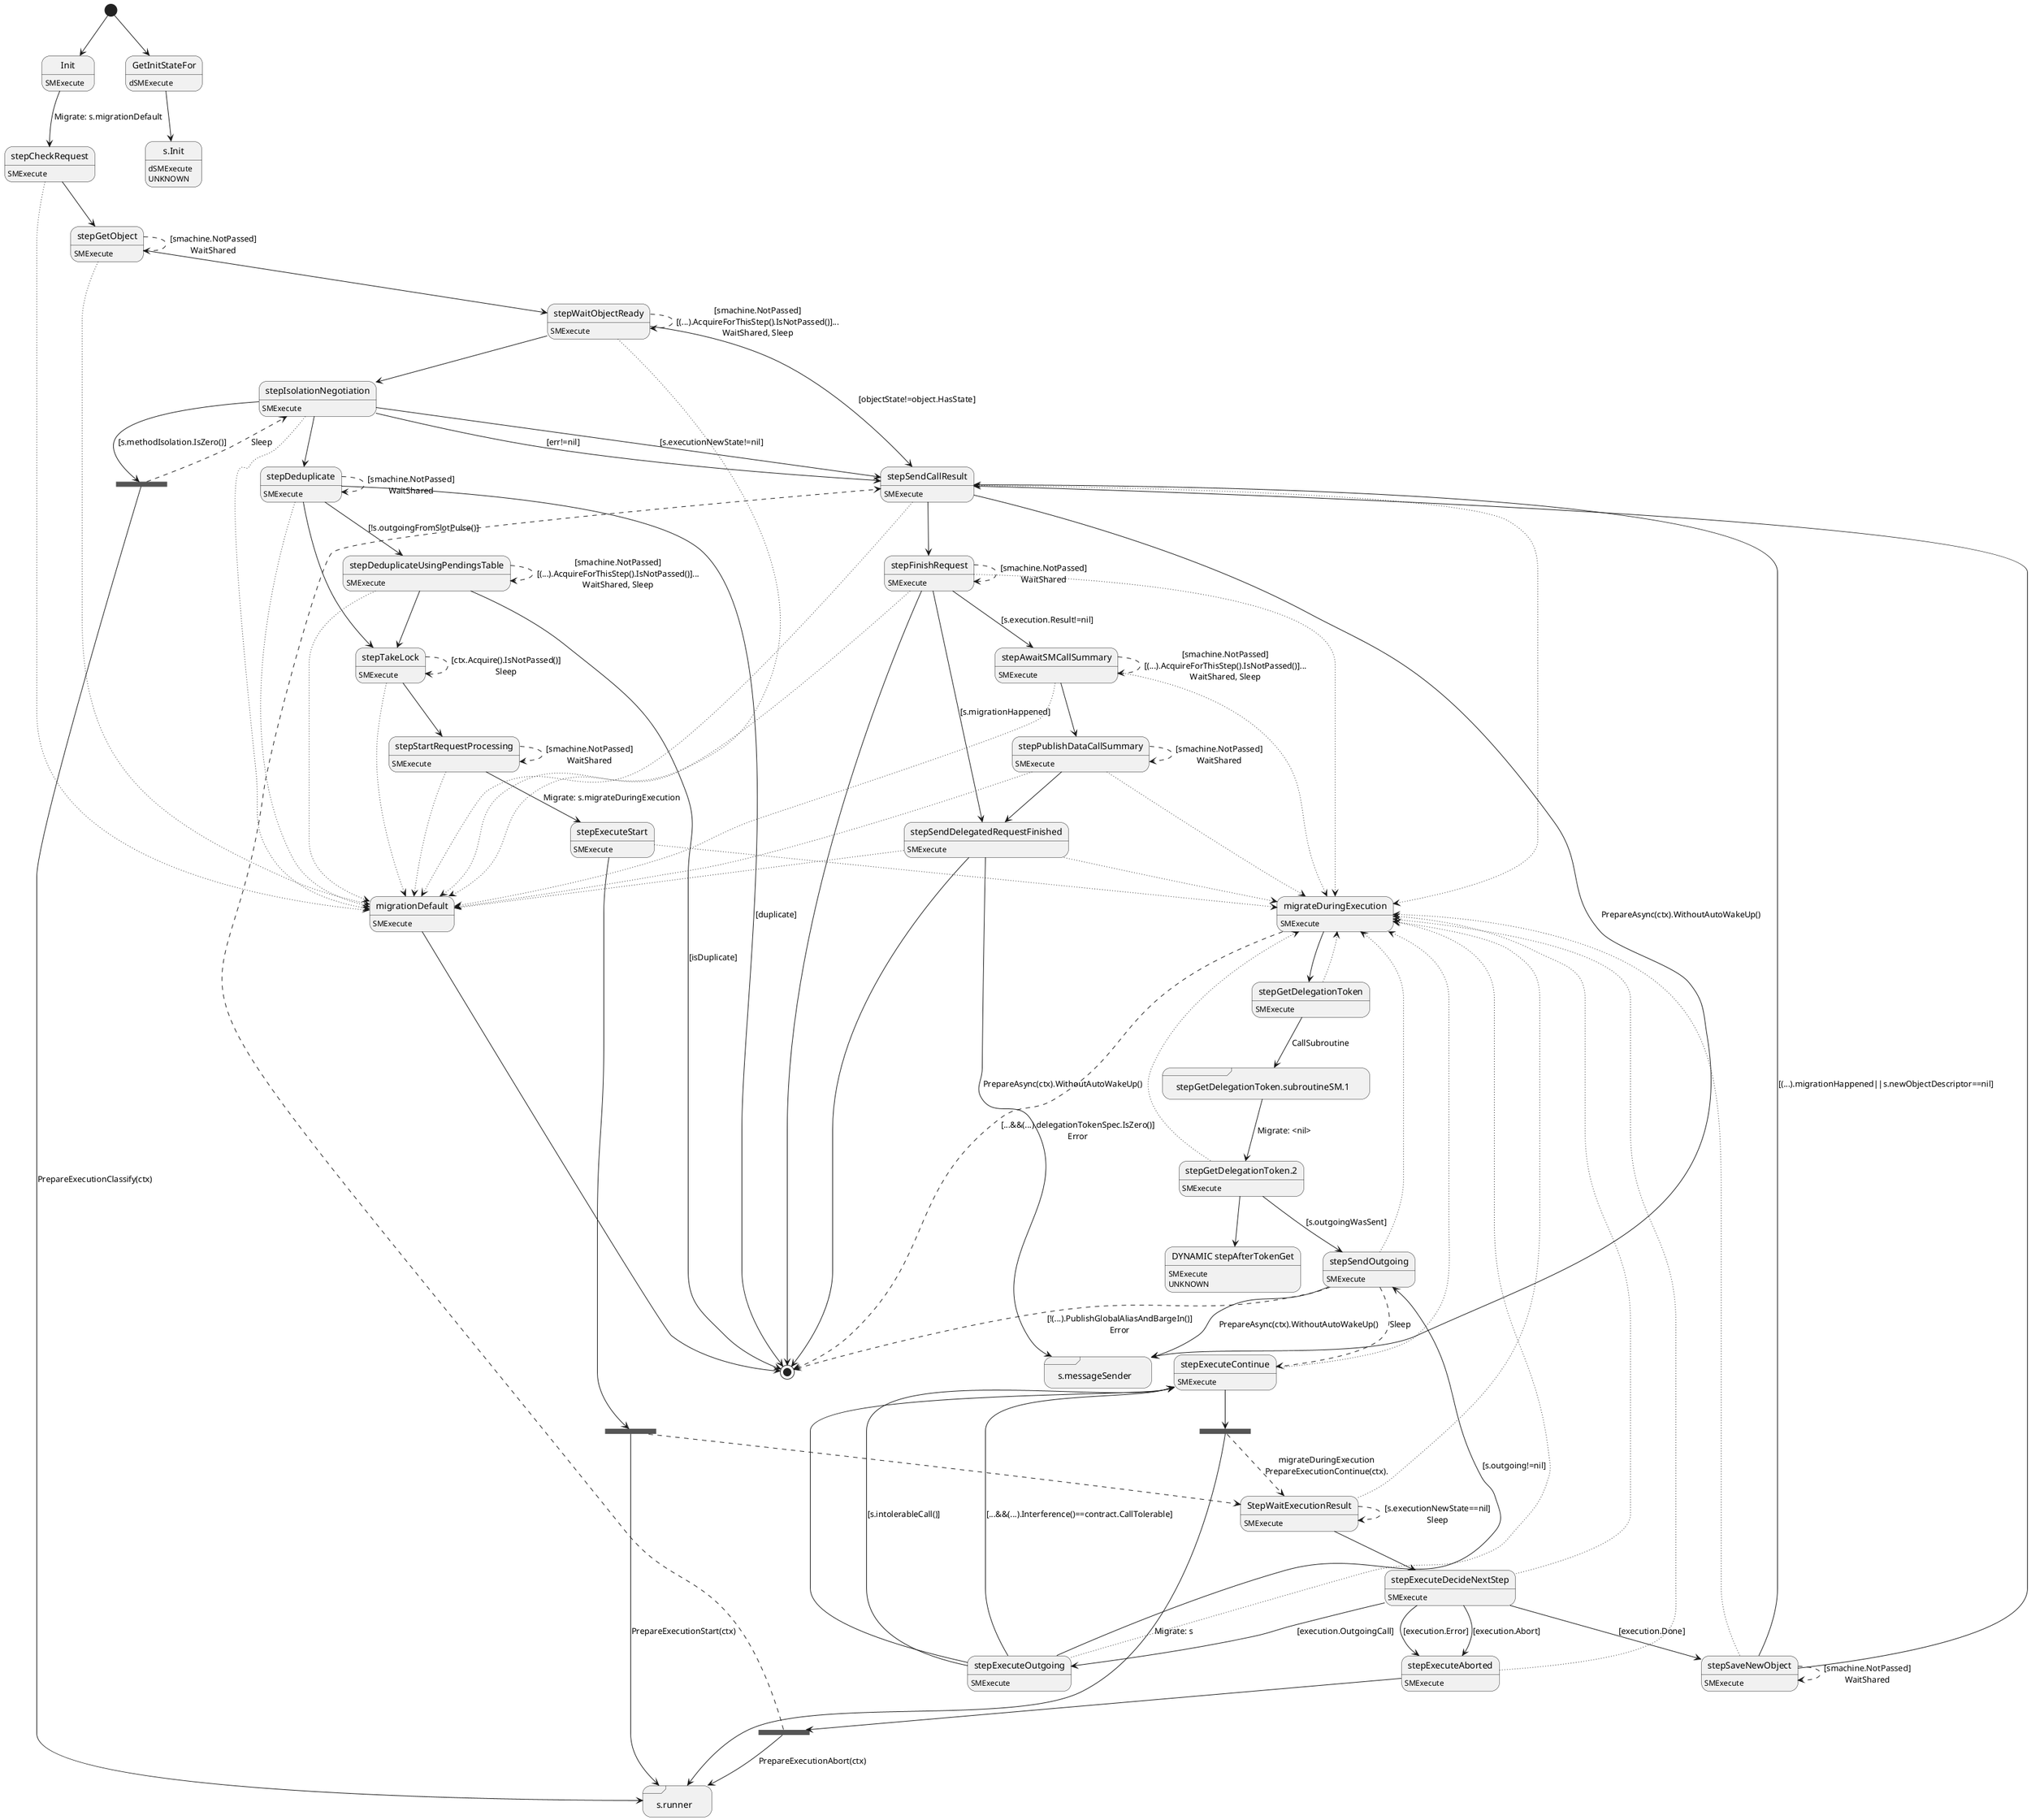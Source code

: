 @startuml
state "Init" as T01_S002
T01_S002 : SMExecute
[*] --> T01_S002
T01_S002 --> T01_S003 : Migrate: s.migrationDefault
state "StepWaitExecutionResult" as T01_S017
T01_S017 : SMExecute
T01_S017 --[dotted]> T01_S012
T01_S017 --[dashed]> T01_S017 : [s.executionNewState==nil]\nSleep
T01_S017 --> T01_S018
state "migrateDuringExecution" as T01_S012
T01_S012 : SMExecute
T01_S012 --[dashed]> [*] : [...&&(...).delegationTokenSpec.IsZero()]\nError
T01_S012 --> T01_S013
state "migrationDefault" as T01_S001
T01_S001 : SMExecute
T01_S001 --> [*]
state "s.messageSender" as T01_S022 <<sdlreceive>>
T01_S022 : DUPLICATE
state "s.runner" as T01_S007 <<sdlreceive>>
T01_S007 : DUPLICATE
state "stepAwaitSMCallSummary" as T01_S025
T01_S025 : SMExecute
T01_S025 --[dotted]> T01_S012
T01_S025 --[dotted]> T01_S001
T01_S025 --[dashed]> T01_S025 : [smachine.NotPassed]\n[(...).AcquireForThisStep().IsNotPassed()]...\nWaitShared, Sleep
T01_S025 --> T01_S026
state "stepCheckRequest" as T01_S003
T01_S003 : SMExecute
T01_S003 --[dotted]> T01_S001
T01_S003 --> T01_S004
state "stepDeduplicate" as T01_S008
T01_S008 : SMExecute
T01_S008 --[dotted]> T01_S001
T01_S008 --[dashed]> T01_S008 : [smachine.NotPassed]\nWaitShared
T01_S008 --> [*] : [duplicate]
T01_S008 --> T01_S009 : [!s.outgoingFromSlotPulse()]
T01_S008 --> T01_S010
state "stepDeduplicateUsingPendingsTable" as T01_S009
T01_S009 : SMExecute
T01_S009 --[dotted]> T01_S001
T01_S009 --[dashed]> T01_S009 : [smachine.NotPassed]\n[(...).AcquireForThisStep().IsNotPassed()]...\nWaitShared, Sleep
T01_S009 --> [*] : [isDuplicate]
T01_S009 --> T01_S010
state "stepExecuteAborted" as T01_S020
T01_S020 : SMExecute
T01_S020 --[dotted]> T01_S012
state T01_U001 <<fork>>
T01_S020 --> T01_U001
T01_U001 --> T01_S007 : PrepareExecutionAbort(ctx)
T01_U001 --[dashed]> T01_S028
state "stepExecuteContinue" as T01_S023
T01_S023 : SMExecute
T01_S023 --[dotted]> T01_S012
state T01_U002 <<fork>>
T01_S023 --> T01_U002
T01_U002 --> T01_S007 : Migrate: s
T01_U002 --[dashed]> T01_S017 : migrateDuringExecution\nPrepareExecutionContinue(ctx).
state "stepExecuteDecideNextStep" as T01_S018
T01_S018 : SMExecute
T01_S018 --[dotted]> T01_S012
T01_S018 --> T01_S024 : [execution.Done]
T01_S018 --> T01_S020 : [execution.Error]
T01_S018 --> T01_S020 : [execution.Abort]
T01_S018 --> T01_S019 : [execution.OutgoingCall]
state "stepExecuteOutgoing" as T01_S019
T01_S019 : SMExecute
T01_S019 --[dotted]> T01_S012
T01_S019 --> T01_S023 : [s.intolerableCall()]
T01_S019 --> T01_S023 : [...&&(...).Interference()==contract.CallTolerable]
T01_S019 --> T01_S021 : [s.outgoing!=nil]
T01_S019 --> T01_S023
state "stepExecuteStart" as T01_S016
T01_S016 : SMExecute
T01_S016 --[dotted]> T01_S012
state T01_U003 <<fork>>
T01_S016 --> T01_U003
T01_U003 --> T01_S007 : PrepareExecutionStart(ctx)
T01_U003 --[dashed]> T01_S017
state "stepFinishRequest" as T01_S029
T01_S029 : SMExecute
T01_S029 --[dotted]> T01_S012
T01_S029 --[dotted]> T01_S001
T01_S029 --> T01_S025 : [s.execution.Result!=nil]
T01_S029 --> T01_S027 : [s.migrationHappened]
T01_S029 --[dashed]> T01_S029 : [smachine.NotPassed]\nWaitShared
T01_S029 --> [*]
state "stepGetDelegationToken" as T01_S013
T01_S013 : SMExecute
T01_S013 --[dotted]> T01_S012
T01_S013 --> T01_S014 : CallSubroutine
state "stepGetDelegationToken.2" as T01_S015
T01_S015 : SMExecute
T01_S015 --[dotted]> T01_S012
T01_S015 --> T01_S021 : [s.outgoingWasSent]
state "DYNAMIC stepAfterTokenGet" as T01_U004
T01_U004 : SMExecute
T01_U004 : UNKNOWN 
T01_S015 --> T01_U004
state "stepGetDelegationToken.subroutineSM.1" as T01_S014 <<sdlreceive>>
T01_S014 --> T01_S015 : Migrate: <nil>
state "stepGetObject" as T01_S004
T01_S004 : SMExecute
T01_S004 --[dotted]> T01_S001
T01_S004 --[dashed]> T01_S004 : [smachine.NotPassed]\nWaitShared
T01_S004 --> T01_S005
state "stepIsolationNegotiation" as T01_S006
T01_S006 : SMExecute
T01_S006 --[dotted]> T01_S001
T01_S006 --> T01_S028 : [s.executionNewState!=nil]
state T01_U005 <<fork>>
T01_S006 --> T01_U005 : [s.methodIsolation.IsZero()]
T01_U005 --> T01_S007 : PrepareExecutionClassify(ctx)
T01_U005 --[dashed]> T01_S006 : Sleep
T01_S006 --> T01_S028 : [err!=nil]
T01_S006 --> T01_S008
state "stepPublishDataCallSummary" as T01_S026
T01_S026 : SMExecute
T01_S026 --[dotted]> T01_S012
T01_S026 --[dotted]> T01_S001
T01_S026 --[dashed]> T01_S026 : [smachine.NotPassed]\nWaitShared
T01_S026 --> T01_S027
state "stepSaveNewObject" as T01_S024
T01_S024 : SMExecute
T01_S024 --[dotted]> T01_S012
T01_S024 --> T01_S028 : [(...).migrationHappened||s.newObjectDescriptor==nil]
T01_S024 --[dashed]> T01_S024 : [smachine.NotPassed]\nWaitShared
T01_S024 --> T01_S028
state "stepSendCallResult" as T01_S028
T01_S028 : SMExecute
T01_S028 --[dotted]> T01_S012
T01_S028 --[dotted]> T01_S001
T01_S028 --> T01_S022 : PrepareAsync(ctx).WithoutAutoWakeUp()
T01_S028 --> T01_S029
state "stepSendDelegatedRequestFinished" as T01_S027
T01_S027 : SMExecute
T01_S027 --[dotted]> T01_S012
T01_S027 --[dotted]> T01_S001
T01_S027 --> T01_S022 : PrepareAsync(ctx).WithoutAutoWakeUp()
T01_S027 --> [*]
state "stepSendOutgoing" as T01_S021
T01_S021 : SMExecute
T01_S021 --[dotted]> T01_S012
T01_S021 --[dashed]> [*] : [!(...).PublishGlobalAliasAndBargeIn()]\nError
T01_S021 --> T01_S022 : PrepareAsync(ctx).WithoutAutoWakeUp()
T01_S021 --[dashed]> T01_S023 : Sleep
state "stepStartRequestProcessing" as T01_S011
T01_S011 : SMExecute
T01_S011 --[dotted]> T01_S001
T01_S011 --[dashed]> T01_S011 : [smachine.NotPassed]\nWaitShared
T01_S011 --> T01_S016 : Migrate: s.migrateDuringExecution
state "stepTakeLock" as T01_S010
T01_S010 : SMExecute
T01_S010 --[dotted]> T01_S001
T01_S010 --[dashed]> T01_S010 : [ctx.Acquire().IsNotPassed()]\nSleep
T01_S010 --> T01_S011
state "stepWaitObjectReady" as T01_S005
T01_S005 : SMExecute
T01_S005 --[dotted]> T01_S001
T01_S005 --[dashed]> T01_S005 : [smachine.NotPassed]\n[(...).AcquireForThisStep().IsNotPassed()]...\nWaitShared, Sleep
T01_S005 --> T01_S028 : [objectState!=object.HasState]
T01_S005 --> T01_S006
state "GetInitStateFor" as T00_S001
T00_S001 : dSMExecute
[*] --> T00_S001
state "s.Init" as T00_U006
T00_U006 : dSMExecute
T00_U006 : UNKNOWN 
T00_S001 --> T00_U006
@enduml
